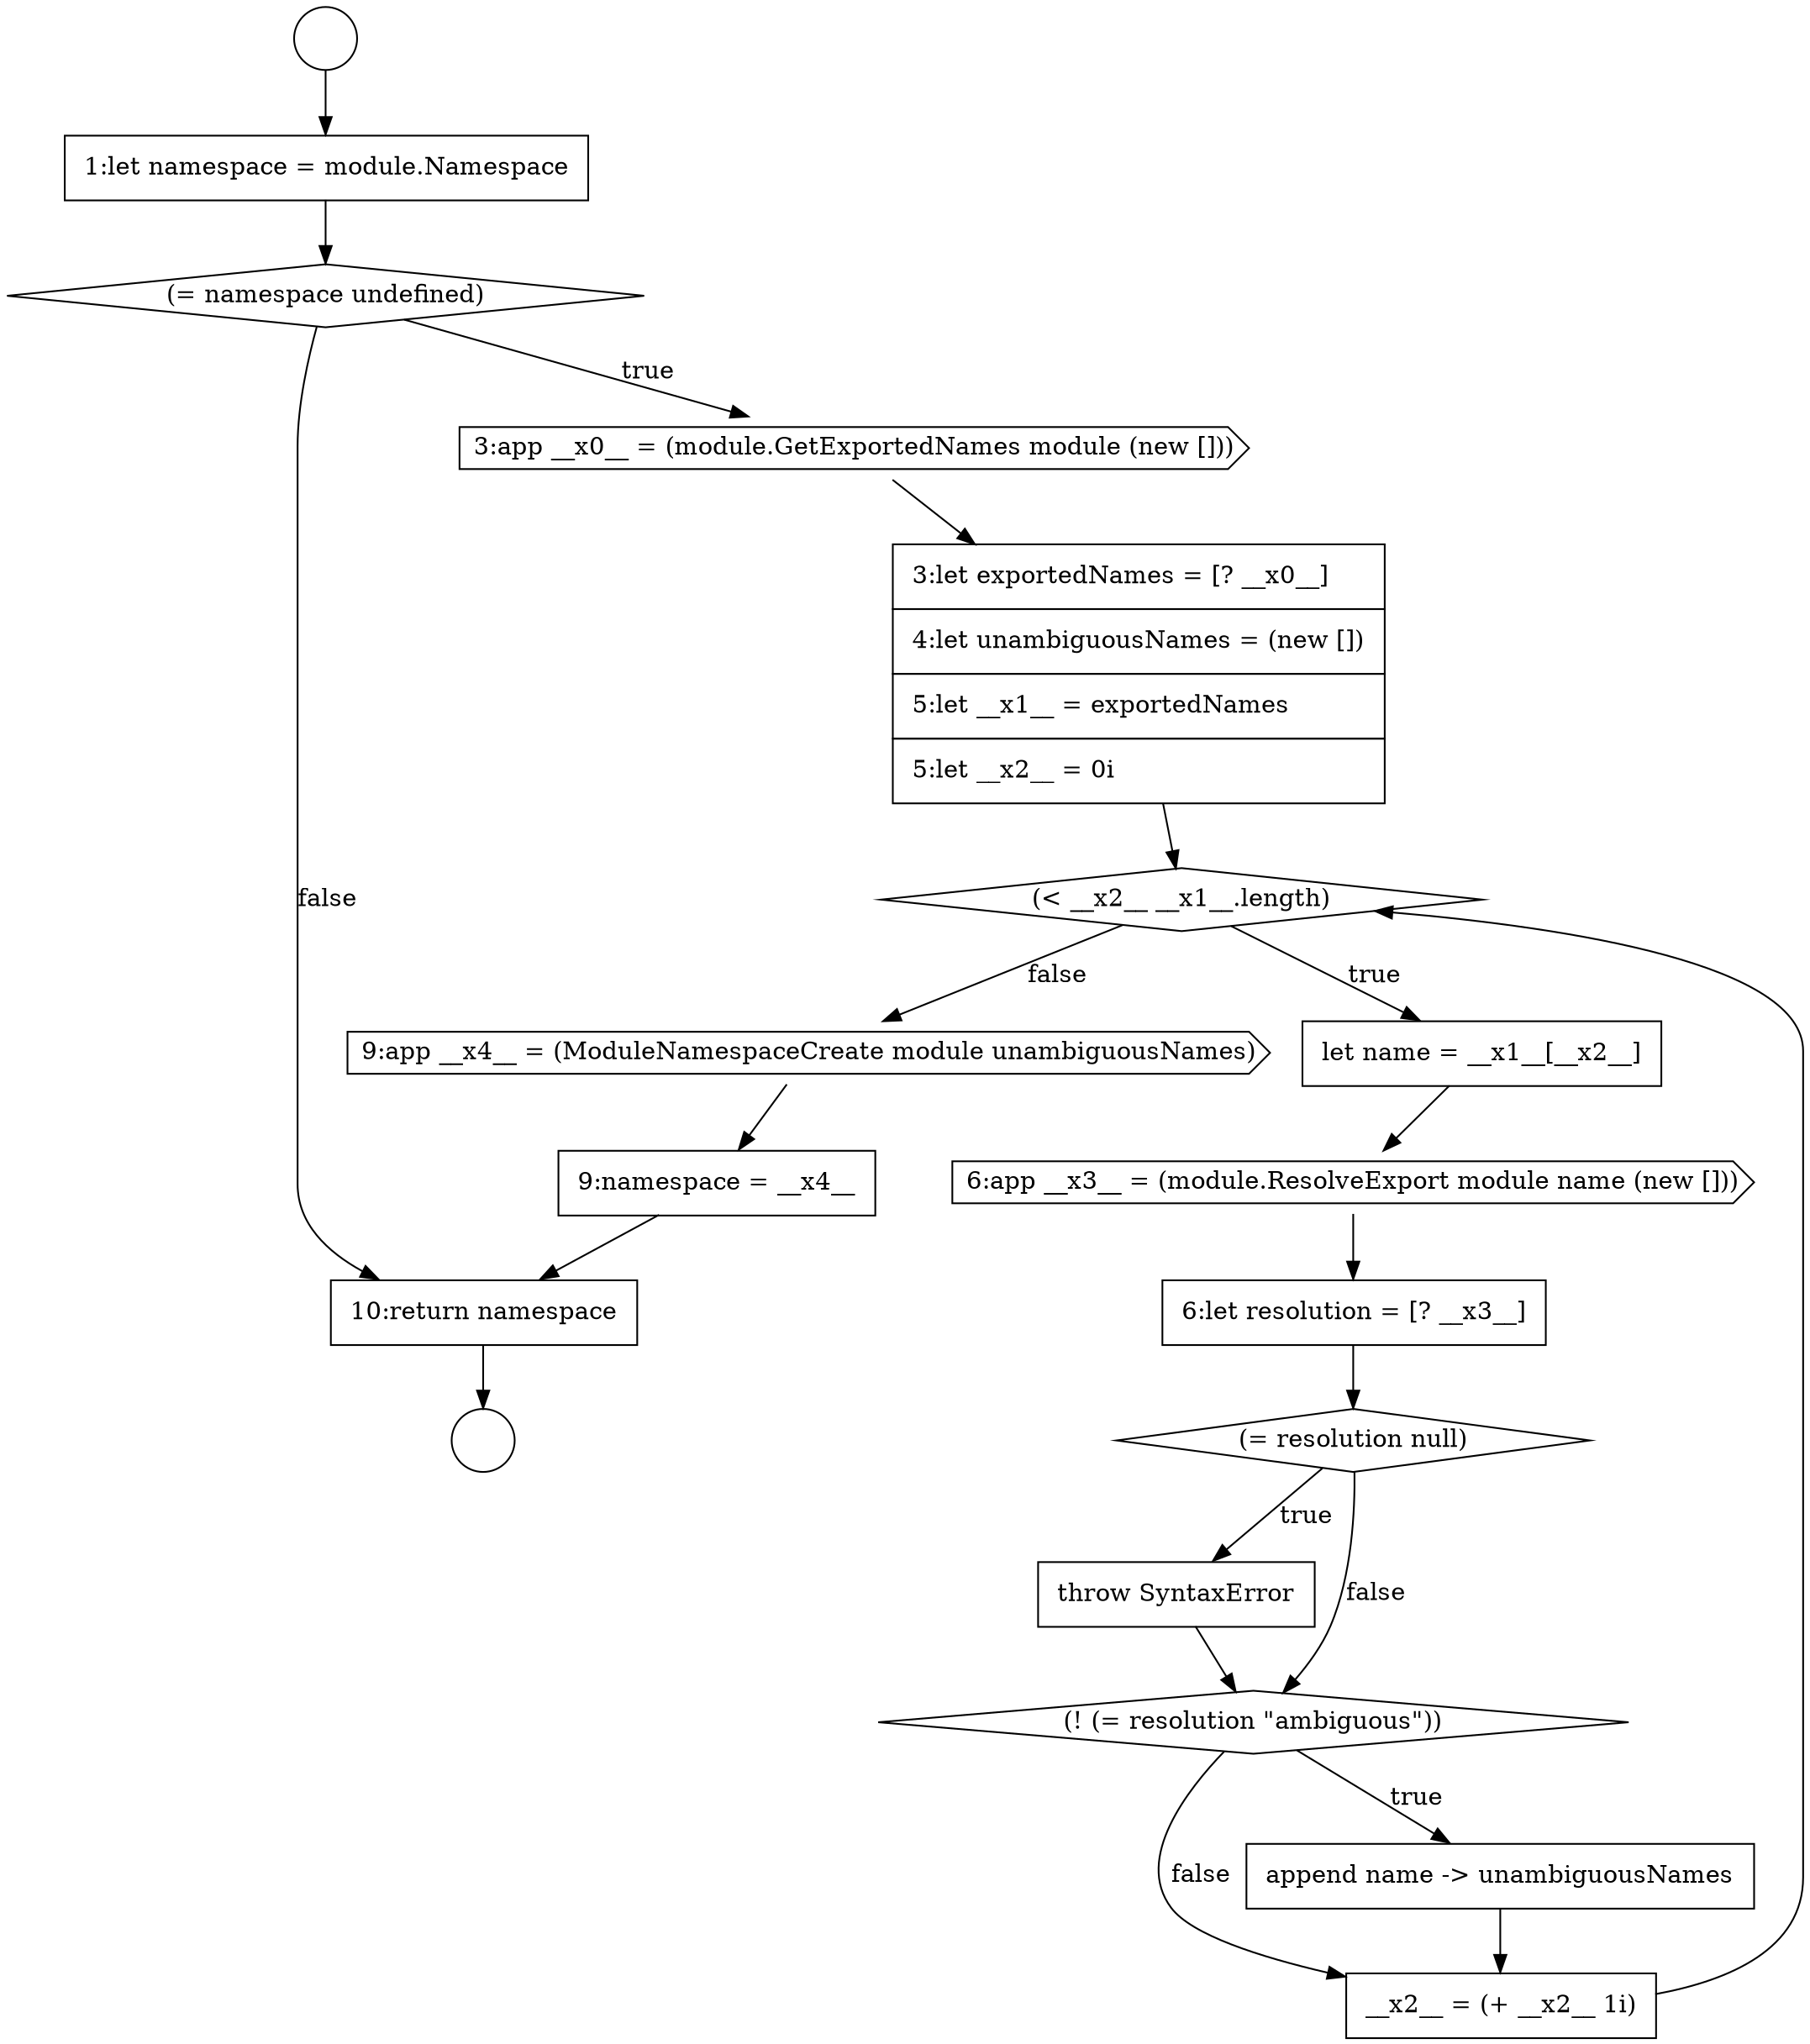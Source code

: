 digraph {
  node9833 [shape=circle label=" " color="black" fillcolor="white" style=filled]
  node9845 [shape=none, margin=0, label=<<font color="black">
    <table border="0" cellborder="1" cellspacing="0" cellpadding="10">
      <tr><td align="left">append name -&gt; unambiguousNames</td></tr>
    </table>
  </font>> color="black" fillcolor="white" style=filled]
  node9843 [shape=none, margin=0, label=<<font color="black">
    <table border="0" cellborder="1" cellspacing="0" cellpadding="10">
      <tr><td align="left">throw SyntaxError</td></tr>
    </table>
  </font>> color="black" fillcolor="white" style=filled]
  node9836 [shape=cds, label=<<font color="black">3:app __x0__ = (module.GetExportedNames module (new []))</font>> color="black" fillcolor="white" style=filled]
  node9849 [shape=none, margin=0, label=<<font color="black">
    <table border="0" cellborder="1" cellspacing="0" cellpadding="10">
      <tr><td align="left">10:return namespace</td></tr>
    </table>
  </font>> color="black" fillcolor="white" style=filled]
  node9846 [shape=none, margin=0, label=<<font color="black">
    <table border="0" cellborder="1" cellspacing="0" cellpadding="10">
      <tr><td align="left">__x2__ = (+ __x2__ 1i)</td></tr>
    </table>
  </font>> color="black" fillcolor="white" style=filled]
  node9835 [shape=diamond, label=<<font color="black">(= namespace undefined)</font>> color="black" fillcolor="white" style=filled]
  node9840 [shape=cds, label=<<font color="black">6:app __x3__ = (module.ResolveExport module name (new []))</font>> color="black" fillcolor="white" style=filled]
  node9841 [shape=none, margin=0, label=<<font color="black">
    <table border="0" cellborder="1" cellspacing="0" cellpadding="10">
      <tr><td align="left">6:let resolution = [? __x3__]</td></tr>
    </table>
  </font>> color="black" fillcolor="white" style=filled]
  node9847 [shape=cds, label=<<font color="black">9:app __x4__ = (ModuleNamespaceCreate module unambiguousNames)</font>> color="black" fillcolor="white" style=filled]
  node9834 [shape=none, margin=0, label=<<font color="black">
    <table border="0" cellborder="1" cellspacing="0" cellpadding="10">
      <tr><td align="left">1:let namespace = module.Namespace</td></tr>
    </table>
  </font>> color="black" fillcolor="white" style=filled]
  node9839 [shape=none, margin=0, label=<<font color="black">
    <table border="0" cellborder="1" cellspacing="0" cellpadding="10">
      <tr><td align="left">let name = __x1__[__x2__]</td></tr>
    </table>
  </font>> color="black" fillcolor="white" style=filled]
  node9844 [shape=diamond, label=<<font color="black">(! (= resolution &quot;ambiguous&quot;))</font>> color="black" fillcolor="white" style=filled]
  node9838 [shape=diamond, label=<<font color="black">(&lt; __x2__ __x1__.length)</font>> color="black" fillcolor="white" style=filled]
  node9832 [shape=circle label=" " color="black" fillcolor="white" style=filled]
  node9837 [shape=none, margin=0, label=<<font color="black">
    <table border="0" cellborder="1" cellspacing="0" cellpadding="10">
      <tr><td align="left">3:let exportedNames = [? __x0__]</td></tr>
      <tr><td align="left">4:let unambiguousNames = (new [])</td></tr>
      <tr><td align="left">5:let __x1__ = exportedNames</td></tr>
      <tr><td align="left">5:let __x2__ = 0i</td></tr>
    </table>
  </font>> color="black" fillcolor="white" style=filled]
  node9848 [shape=none, margin=0, label=<<font color="black">
    <table border="0" cellborder="1" cellspacing="0" cellpadding="10">
      <tr><td align="left">9:namespace = __x4__</td></tr>
    </table>
  </font>> color="black" fillcolor="white" style=filled]
  node9842 [shape=diamond, label=<<font color="black">(= resolution null)</font>> color="black" fillcolor="white" style=filled]
  node9849 -> node9833 [ color="black"]
  node9838 -> node9839 [label=<<font color="black">true</font>> color="black"]
  node9838 -> node9847 [label=<<font color="black">false</font>> color="black"]
  node9843 -> node9844 [ color="black"]
  node9841 -> node9842 [ color="black"]
  node9844 -> node9845 [label=<<font color="black">true</font>> color="black"]
  node9844 -> node9846 [label=<<font color="black">false</font>> color="black"]
  node9837 -> node9838 [ color="black"]
  node9834 -> node9835 [ color="black"]
  node9845 -> node9846 [ color="black"]
  node9836 -> node9837 [ color="black"]
  node9848 -> node9849 [ color="black"]
  node9839 -> node9840 [ color="black"]
  node9832 -> node9834 [ color="black"]
  node9840 -> node9841 [ color="black"]
  node9847 -> node9848 [ color="black"]
  node9846 -> node9838 [ color="black"]
  node9842 -> node9843 [label=<<font color="black">true</font>> color="black"]
  node9842 -> node9844 [label=<<font color="black">false</font>> color="black"]
  node9835 -> node9836 [label=<<font color="black">true</font>> color="black"]
  node9835 -> node9849 [label=<<font color="black">false</font>> color="black"]
}
